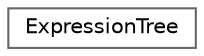 digraph "Graphical Class Hierarchy"
{
 // LATEX_PDF_SIZE
  bgcolor="transparent";
  edge [fontname=Helvetica,fontsize=10,labelfontname=Helvetica,labelfontsize=10];
  node [fontname=Helvetica,fontsize=10,shape=box,height=0.2,width=0.4];
  rankdir="LR";
  Node0 [id="Node000000",label="ExpressionTree",height=0.2,width=0.4,color="grey40", fillcolor="white", style="filled",URL="$class_expression_tree.html",tooltip="Класс для представления и вычисления выражений"];
}
